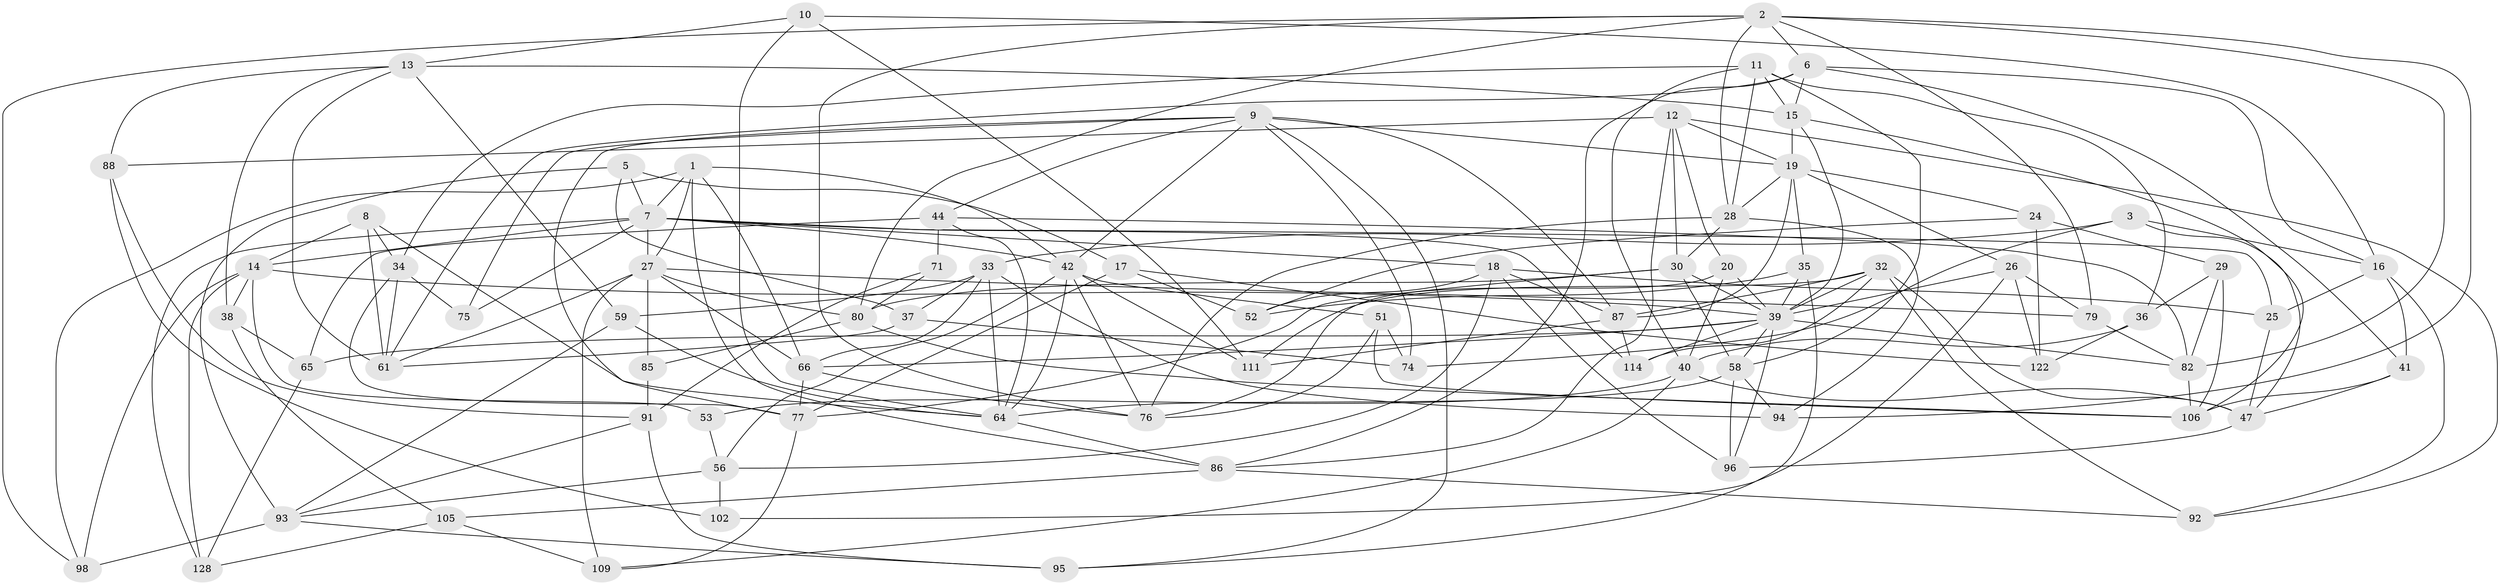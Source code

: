 // original degree distribution, {4: 1.0}
// Generated by graph-tools (version 1.1) at 2025/20/03/04/25 18:20:55]
// undirected, 76 vertices, 198 edges
graph export_dot {
graph [start="1"]
  node [color=gray90,style=filled];
  1 [super="+50"];
  2 [super="+4+46"];
  3;
  5;
  6 [super="+67"];
  7 [super="+23+97+127"];
  8;
  9 [super="+22+72"];
  10;
  11 [super="+57"];
  12 [super="+45"];
  13 [super="+112"];
  14 [super="+99+43"];
  15 [super="+21"];
  16 [super="+116"];
  17;
  18 [super="+62"];
  19 [super="+73+78"];
  20;
  24;
  25;
  26 [super="+31"];
  27 [super="+70"];
  28 [super="+125"];
  29;
  30 [super="+101"];
  32 [super="+60"];
  33 [super="+63"];
  34 [super="+54"];
  35;
  36;
  37;
  38;
  39 [super="+126+103+48"];
  40 [super="+49"];
  41;
  42 [super="+113"];
  44 [super="+115"];
  47 [super="+117"];
  51;
  52;
  53;
  56 [super="+69"];
  58 [super="+68"];
  59;
  61 [super="+81"];
  64 [super="+84+100"];
  65;
  66 [super="+83"];
  71;
  74;
  75;
  76 [super="+90"];
  77 [super="+120"];
  79;
  80 [super="+110"];
  82 [super="+104"];
  85;
  86 [super="+108"];
  87 [super="+119"];
  88;
  91 [super="+118"];
  92;
  93 [super="+123"];
  94;
  95;
  96;
  98;
  102;
  105;
  106 [super="+107"];
  109;
  111;
  114;
  122;
  128;
  1 -- 66;
  1 -- 42;
  1 -- 27;
  1 -- 98;
  1 -- 86;
  1 -- 7;
  2 -- 82;
  2 -- 98;
  2 -- 94;
  2 -- 6;
  2 -- 76;
  2 -- 80;
  2 -- 28;
  2 -- 79;
  3 -- 74;
  3 -- 16;
  3 -- 47;
  3 -- 33;
  5 -- 37;
  5 -- 17;
  5 -- 7;
  5 -- 93;
  6 -- 61;
  6 -- 15;
  6 -- 41;
  6 -- 86;
  6 -- 16;
  7 -- 18;
  7 -- 27;
  7 -- 128;
  7 -- 114;
  7 -- 14;
  7 -- 25;
  7 -- 42;
  7 -- 75;
  8 -- 14;
  8 -- 61;
  8 -- 34;
  8 -- 64;
  9 -- 42;
  9 -- 75;
  9 -- 44;
  9 -- 77;
  9 -- 87;
  9 -- 74;
  9 -- 19;
  9 -- 95;
  10 -- 13;
  10 -- 16;
  10 -- 111;
  10 -- 64;
  11 -- 58;
  11 -- 28;
  11 -- 15;
  11 -- 40;
  11 -- 34;
  11 -- 36;
  12 -- 20;
  12 -- 19;
  12 -- 88;
  12 -- 92;
  12 -- 30;
  12 -- 86;
  13 -- 15;
  13 -- 61;
  13 -- 88;
  13 -- 59;
  13 -- 38;
  14 -- 53 [weight=2];
  14 -- 38;
  14 -- 128;
  14 -- 98;
  14 -- 39;
  15 -- 19;
  15 -- 39;
  15 -- 106;
  16 -- 92;
  16 -- 25;
  16 -- 41;
  17 -- 77;
  17 -- 122;
  17 -- 52;
  18 -- 56;
  18 -- 96;
  18 -- 25;
  18 -- 52;
  18 -- 87;
  19 -- 24;
  19 -- 35;
  19 -- 26;
  19 -- 28;
  19 -- 87;
  20 -- 76;
  20 -- 40;
  20 -- 39;
  24 -- 122;
  24 -- 29;
  24 -- 52;
  25 -- 47;
  26 -- 79;
  26 -- 39 [weight=2];
  26 -- 102;
  26 -- 122;
  27 -- 85;
  27 -- 79;
  27 -- 80;
  27 -- 66;
  27 -- 109;
  27 -- 61;
  28 -- 94;
  28 -- 30;
  28 -- 76;
  29 -- 106;
  29 -- 82;
  29 -- 36;
  30 -- 58;
  30 -- 80;
  30 -- 77;
  30 -- 39;
  32 -- 114;
  32 -- 92;
  32 -- 111;
  32 -- 87;
  32 -- 47;
  32 -- 39;
  33 -- 94;
  33 -- 59;
  33 -- 37;
  33 -- 64;
  33 -- 66;
  34 -- 75 [weight=2];
  34 -- 61;
  34 -- 77;
  35 -- 52;
  35 -- 95;
  35 -- 39;
  36 -- 122;
  36 -- 40;
  37 -- 74;
  37 -- 61;
  38 -- 65;
  38 -- 105;
  39 -- 96;
  39 -- 66;
  39 -- 82;
  39 -- 114;
  39 -- 65;
  39 -- 58;
  40 -- 53;
  40 -- 109;
  40 -- 47;
  41 -- 47;
  41 -- 106;
  42 -- 51;
  42 -- 111;
  42 -- 64;
  42 -- 56;
  42 -- 76;
  44 -- 65;
  44 -- 71 [weight=2];
  44 -- 64;
  44 -- 82;
  47 -- 96;
  51 -- 74;
  51 -- 106;
  51 -- 76;
  53 -- 56;
  56 -- 102 [weight=2];
  56 -- 93;
  58 -- 94;
  58 -- 64;
  58 -- 96;
  59 -- 93;
  59 -- 64;
  64 -- 86;
  65 -- 128;
  66 -- 77;
  66 -- 76;
  71 -- 91;
  71 -- 80;
  77 -- 109;
  79 -- 82;
  80 -- 106;
  80 -- 85;
  82 -- 106;
  85 -- 91 [weight=2];
  86 -- 92;
  86 -- 105;
  87 -- 111;
  87 -- 114;
  88 -- 102;
  88 -- 91;
  91 -- 95;
  91 -- 93;
  93 -- 98;
  93 -- 95;
  105 -- 109;
  105 -- 128;
}
